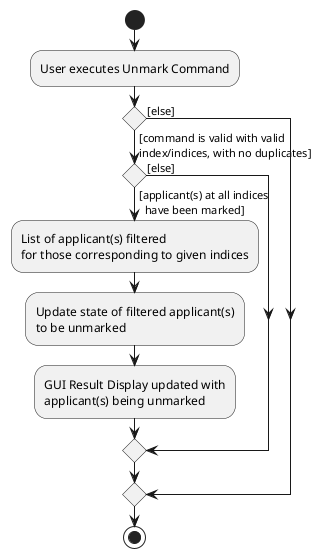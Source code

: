 @startuml
start
:User executes Unmark Command;

'Since the beta syntax does not support placing the condition outside the
'diamond we place it as the true branch instead.

if () then ([command is valid with valid
index/indices, with no duplicates])

    if () then ([applicant(s) at all indices
  have been marked])
    :List of applicant(s) filtered
    for those corresponding to given indices;

    :Update state of filtered applicant(s)
    to be unmarked;

    :GUI Result Display updated with
    applicant(s) being unmarked;

    else ([else])

    endif

else([else])


endif
stop
@enduml
